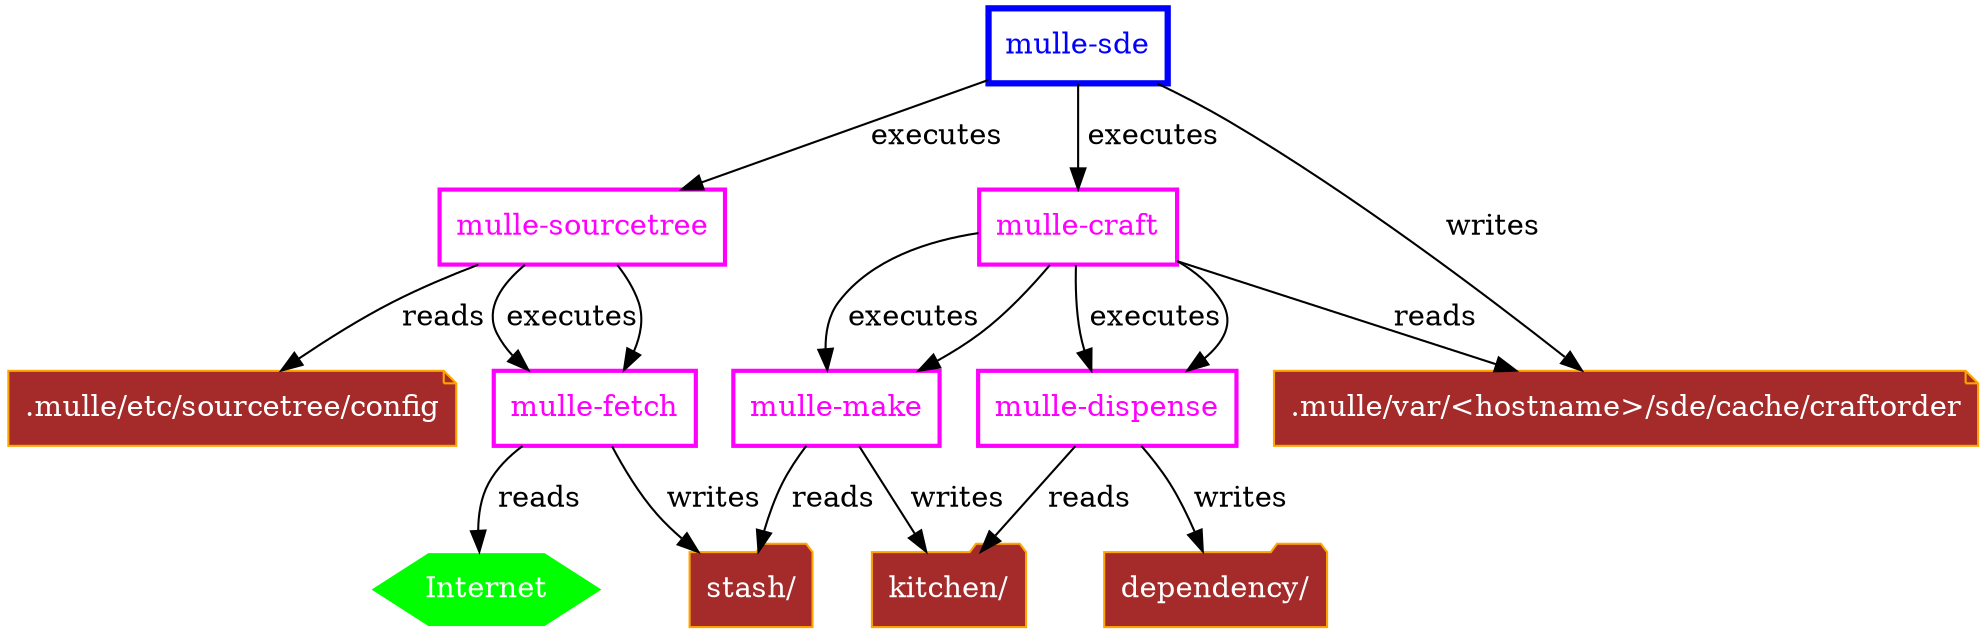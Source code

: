 digraph y {
   node [ shape=box];


   "mulle-sourcetree" -> ".mulle/etc/sourcetree/config"  [ label=" reads" ]

   "mulle-sourcetree" -> "mulle-fetch"  [ label=" executes" ]
   "mulle-sourcetree" -> "mulle-fetch"
   "mulle-fetch" -> "Internet"      [ label=" reads" ]
   "mulle-fetch" -> "stash/"        [ label=" writes" ]

   "mulle-craft" -> ".mulle/var/<hostname>/sde/cache/craftorder" [ label=" reads" ]

   "mulle-craft"  -> "mulle-make"  [ label=" executes" ]
   "mulle-craft"  -> "mulle-make"
   "mulle-make" -> "stash/"        [ label=" reads" ]
   "mulle-make" -> "kitchen/"      [ label=" writes" ]

   "mulle-craft"  -> "mulle-dispense"  [ label=" executes" ]
   "mulle-craft"  -> "mulle-dispense"

   "mulle-dispense" -> "kitchen/"     [ label=" reads" ]
   "mulle-dispense" -> "dependency/"  [ label=" writes" ]

   "mulle-sde" -> "mulle-sourcetree" [ label=" executes" ]
   "mulle-sde" -> ".mulle/var/<hostname>/sde/cache/craftorder" [ label=" writes" ]
   "mulle-sde" -> "mulle-craft"      [ label=" executes" ]

   "mulle-sde"         [ penwidth=3, color="blue", fontcolor="blue" ]
   "mulle-craft"       [ penwidth=2, color="magenta", fontcolor="magenta" ]
   "mulle-make"        [ penwidth=2, color="magenta", fontcolor="magenta" ]
   "mulle-fetch"       [ penwidth=2, color="magenta", fontcolor="magenta" ]
   "mulle-dispense"    [ penwidth=2, color="magenta", fontcolor="magenta" ]
   "mulle-sourcetree"  [ penwidth=2, color="magenta", fontcolor="magenta" ]

   ".mulle/etc/sourcetree/config"   [ shape="note" , style="filled", fontcolor="white", color="orange", fillcolor="brown" ]
   ".mulle/var/<hostname>/sde/cache/craftorder"  [ shape="note" , style="filled", fontcolor="white", color="orange", fillcolor="brown" ]
   "kitchen/"                       [ shape="folder" , style="filled", fontcolor="white", color="orange", fillcolor="brown" ]
   "dependency/"                    [ shape="folder" , style="filled", fontcolor="white", color="orange", fillcolor="brown" ]
   "stash/"                         [ shape="folder" , style="filled", fontcolor="white", color="orange", fillcolor="brown" ]
   "Internet"                       [ shape="hexagon",  style="filled", fontcolor="white", color="white", fillcolor="green" ]
}
